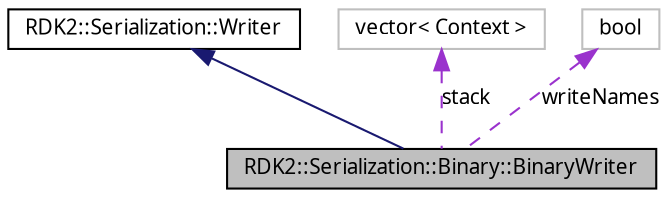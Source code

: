 digraph G
{
  edge [fontname="FreeSans.ttf",fontsize=10,labelfontname="FreeSans.ttf",labelfontsize=10];
  node [fontname="FreeSans.ttf",fontsize=10,shape=record];
  Node1 [label="RDK2::Serialization::Binary::BinaryWriter",height=0.2,width=0.4,color="black", fillcolor="grey75", style="filled" fontcolor="black"];
  Node2 -> Node1 [dir=back,color="midnightblue",fontsize=10,style="solid",fontname="FreeSans.ttf"];
  Node2 [label="RDK2::Serialization::Writer",height=0.2,width=0.4,color="black", fillcolor="white", style="filled",URL="$class_r_d_k2_1_1_serialization_1_1_writer.html"];
  Node3 -> Node1 [dir=back,color="darkorchid3",fontsize=10,style="dashed",label="stack",fontname="FreeSans.ttf"];
  Node3 [label="vector\< Context \>",height=0.2,width=0.4,color="grey75", fillcolor="white", style="filled"];
  Node4 -> Node1 [dir=back,color="darkorchid3",fontsize=10,style="dashed",label="writeNames",fontname="FreeSans.ttf"];
  Node4 [label="bool",height=0.2,width=0.4,color="grey75", fillcolor="white", style="filled"];
}
